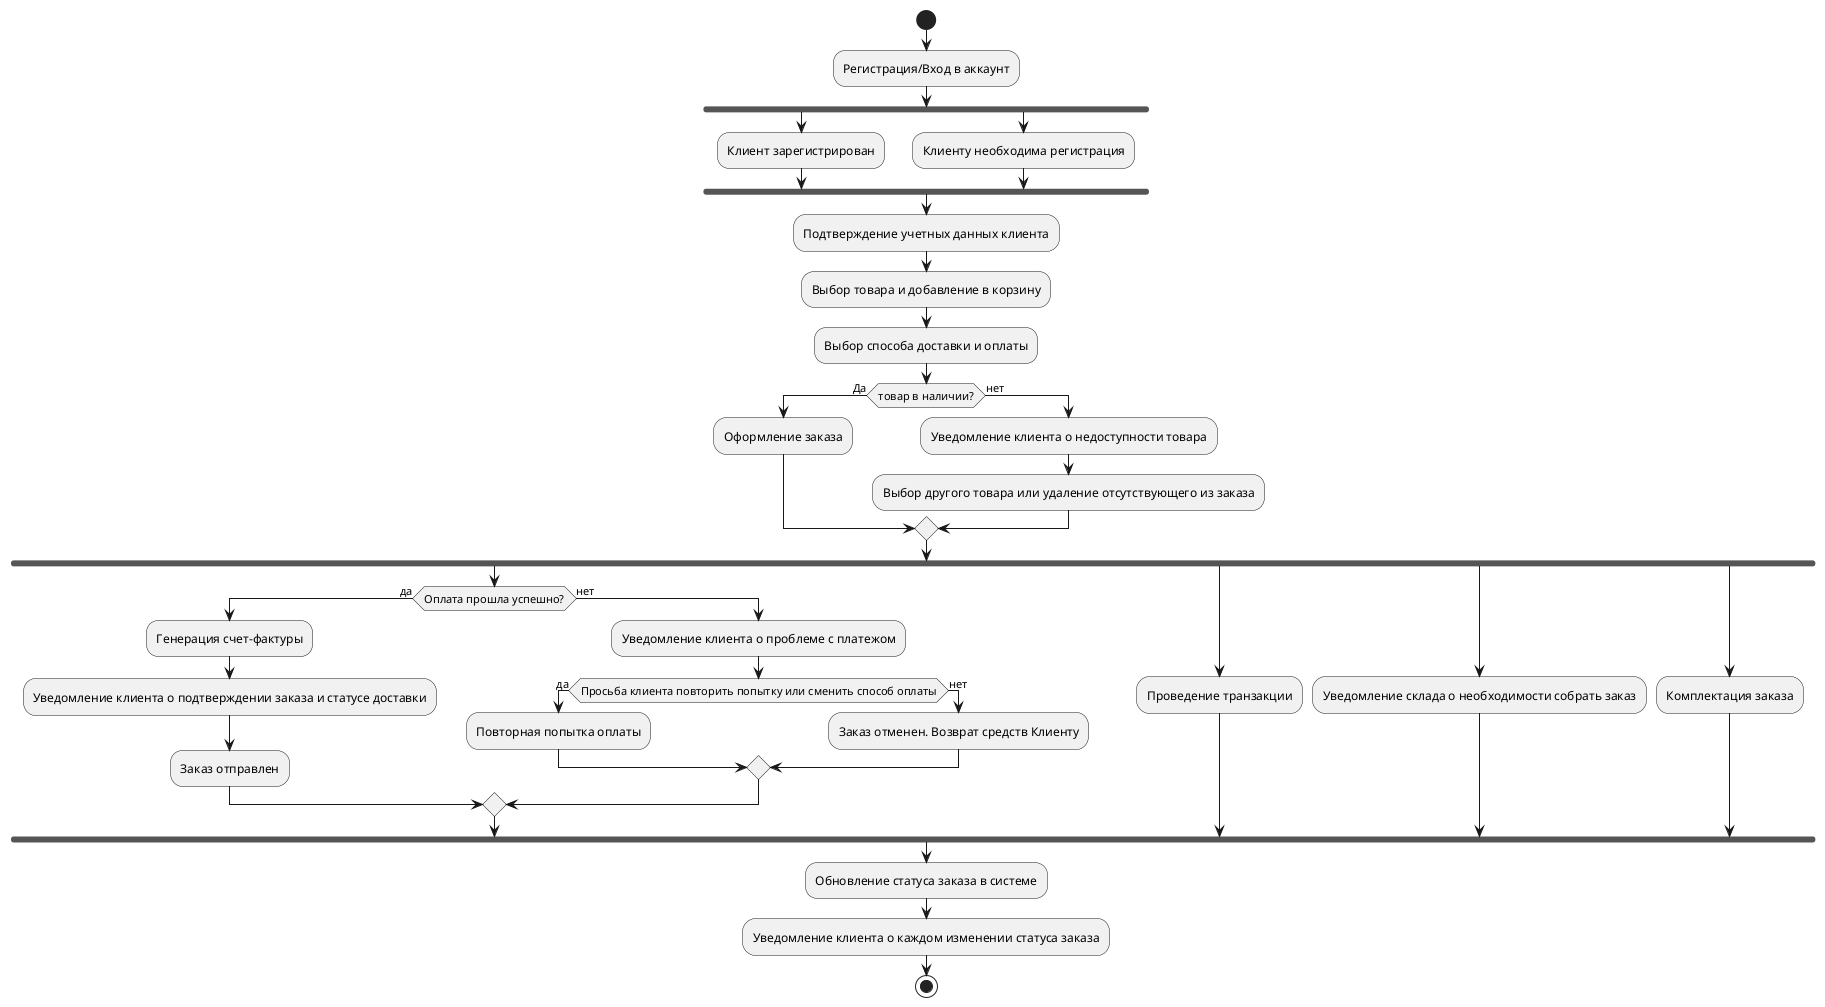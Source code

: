 @startuml And_Xor
    start
    :Регистрация/Вход в аккаунт;
    fork
      :Клиент зарегистрирован;
    fork again
      :Клиенту необходима регистрация;
    end fork
      :Подтверждение учетных данных клиента;
      :Выбор товара и добавление в корзину;
      :Выбор способа доставки и оплаты; 
      if(товар в наличии?) then (Да)
             :Оформление заказа;
       else (нет)
       :Уведомление клиента о недоступности товара;
       :Выбор другого товара или удаление отсутствующего из заказа;
       endif
        fork
         if(Оплата прошла успешно?) then(да)
         :Генерация счет-фактуры;
         :Уведомление клиента о подтверждении заказа и статусе доставки;
         :Заказ отправлен; 
         else (нет)
         :Уведомление клиента о проблеме с платежом;
          if (Просьба клиента повторить попытку или сменить способ оплаты) then (да)
           :Повторная попытка оплаты;
           else(нет)
           :Заказ отменен. Возврат средств Клиенту;
           endif
          endif 
        fork again
        :Проведение транзакции;
        fork again
        :Уведомление склада о необходимости собрать заказ;
        fork again
        :Комплектация заказа;
        end fork   
        :Обновление статуса заказа в системе;
        :Уведомление клиента о каждом изменении статуса заказа;
        stop
 

@enduml